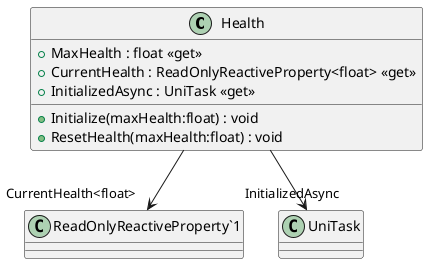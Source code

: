 @startuml
class Health {
    + MaxHealth : float <<get>>
    + CurrentHealth : ReadOnlyReactiveProperty<float> <<get>>
    + InitializedAsync : UniTask <<get>>
    + Initialize(maxHealth:float) : void
    + ResetHealth(maxHealth:float) : void
}
Health --> "CurrentHealth<float>" "ReadOnlyReactiveProperty`1"
Health --> "InitializedAsync" UniTask
@enduml

